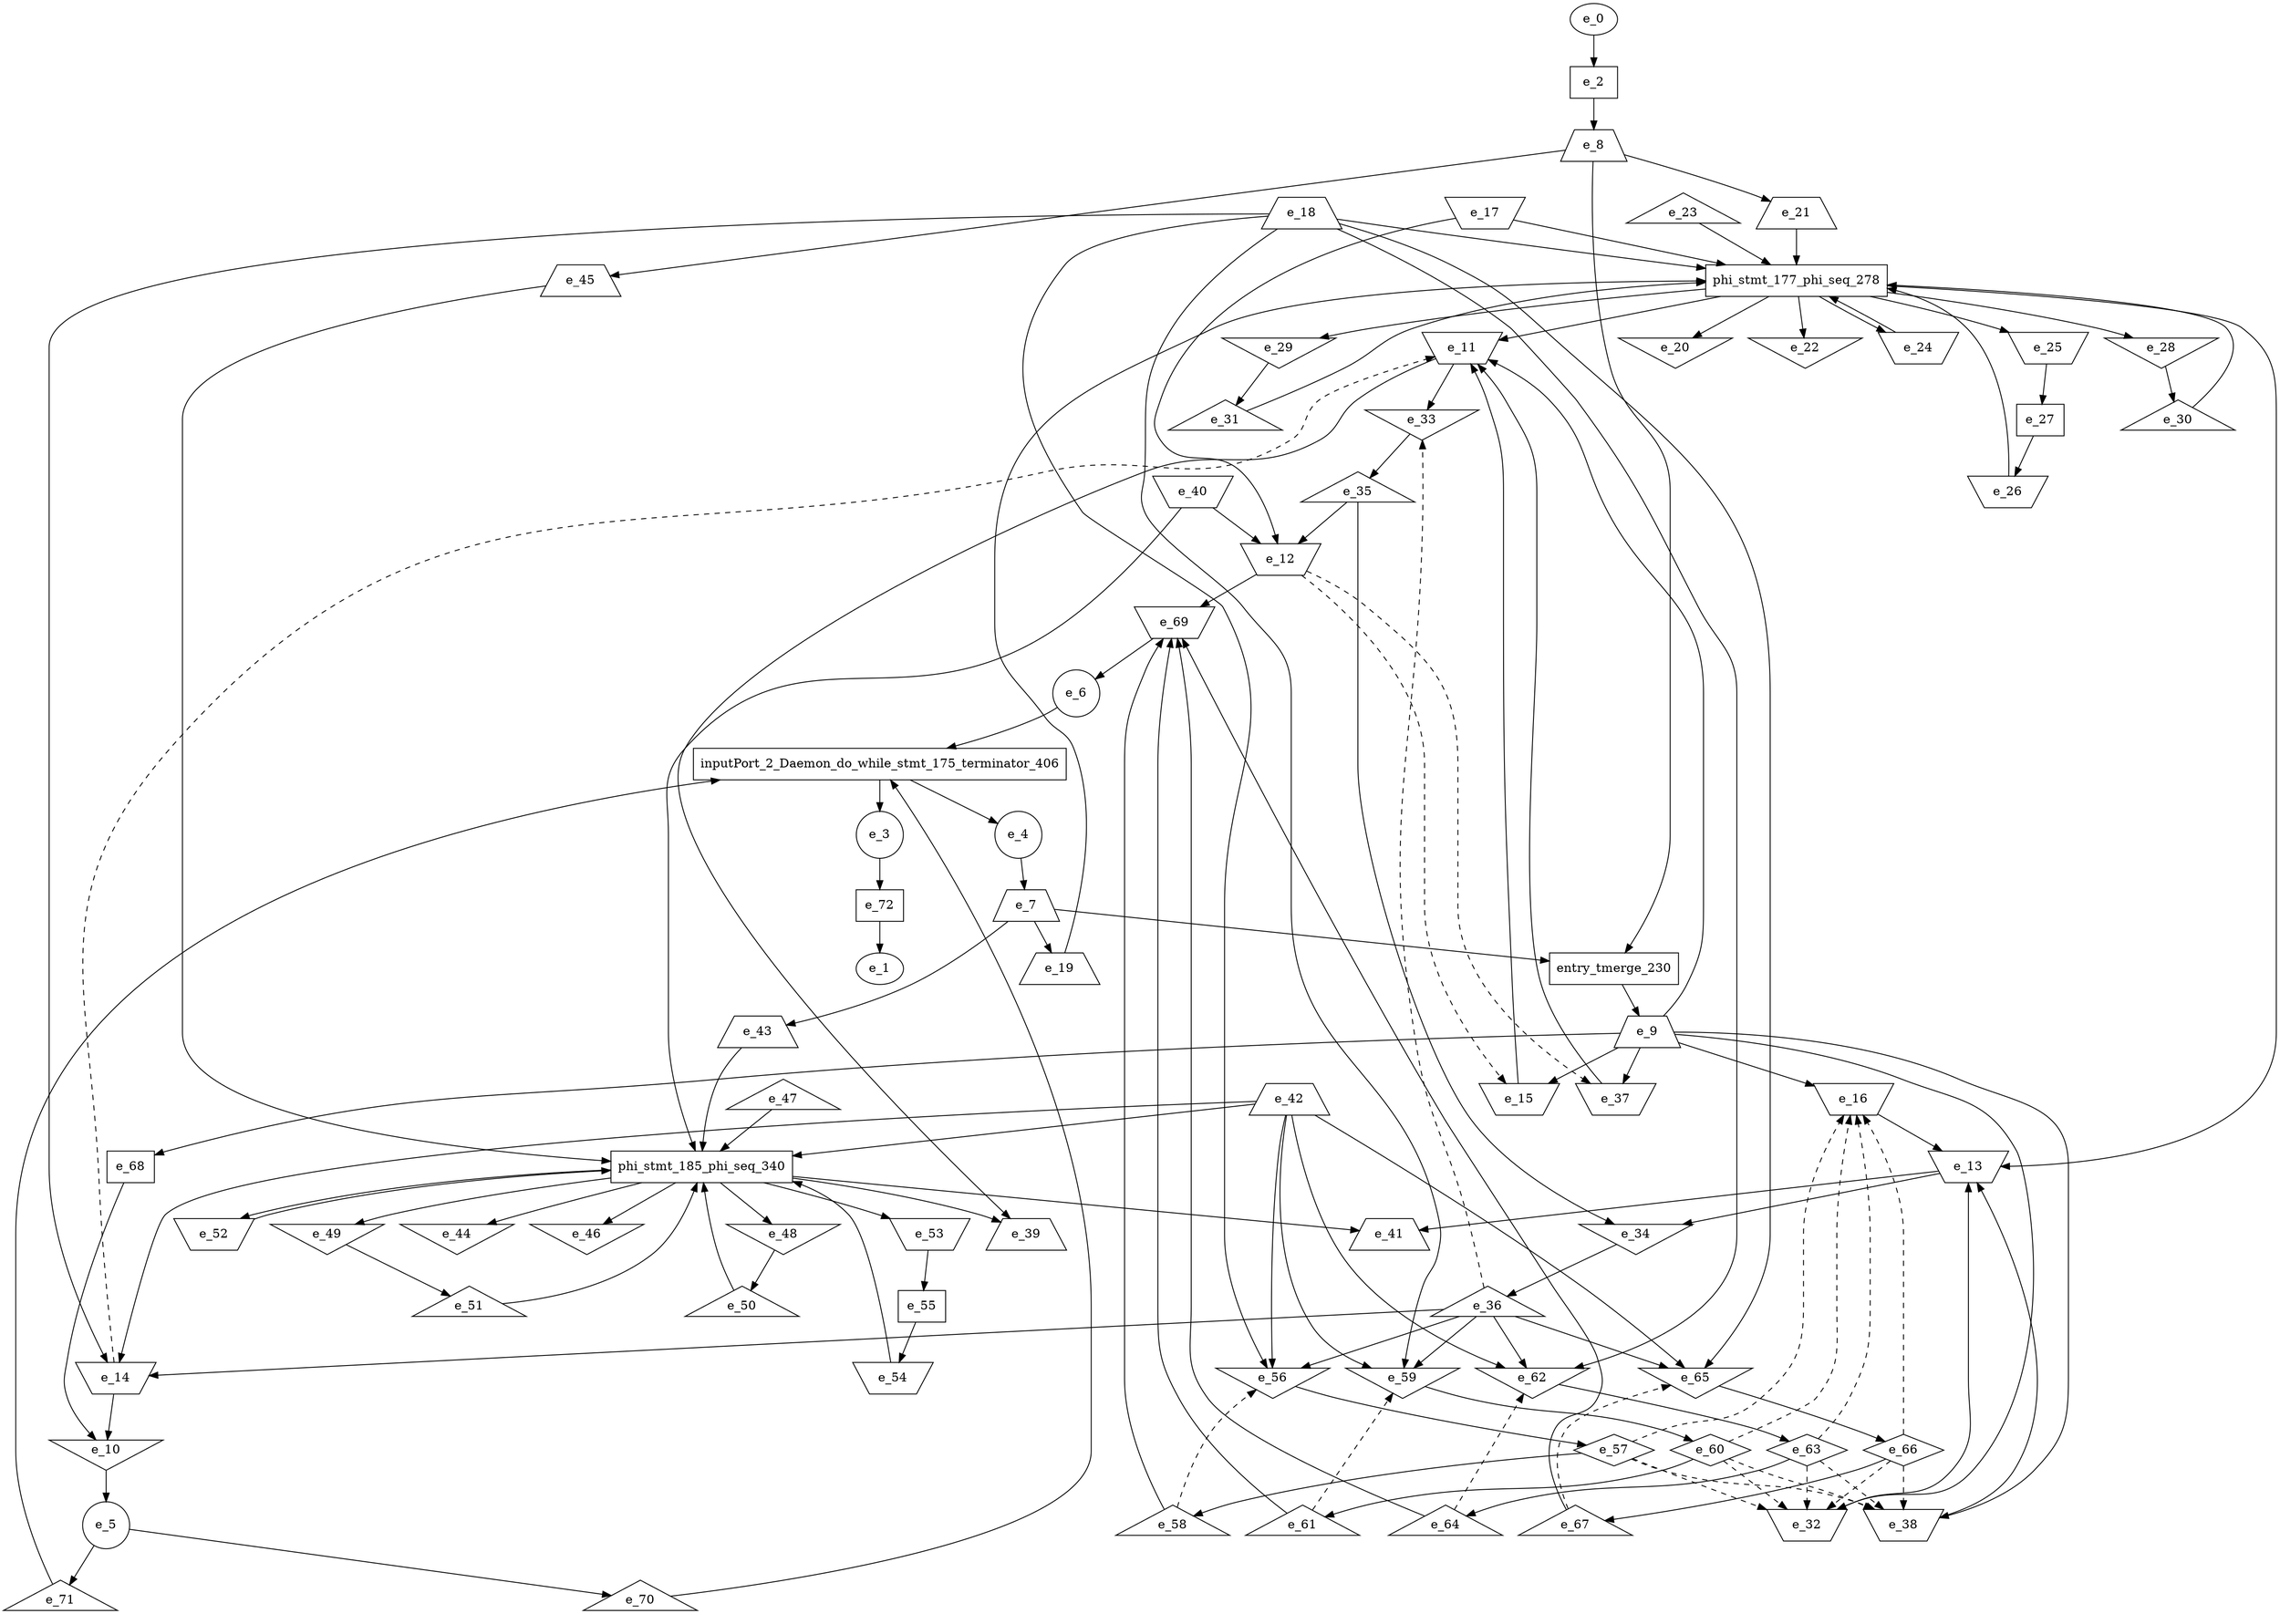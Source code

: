 digraph control_path {
  e_0: entry_node : n ;
  e_1: exit_node : s ;
  e_2 [shape = dot];
  e_3 [shape = circle];
  e_4 [shape = circle];
  e_5 [shape = circle];
  e_6 [shape = circle];
  e_7 [shape = trapezium];
  e_8 [shape = trapezium];
  e_9 [shape = trapezium];
  e_10 [shape = invtriangle];
  e_11 [shape = invtrapezium];
  e_12 [shape = invtrapezium];
  e_13 [shape = invtrapezium];
  e_14 [shape = invtrapezium];
  e_15 [shape = invtrapezium];
  e_16 [shape = invtrapezium];
  e_17 [shape = invtrapezium];
  e_18 [shape = trapezium];
  e_19 [shape = trapezium];
  e_20 [shape = invtriangle];
  e_21 [shape = trapezium];
  e_22 [shape = invtriangle];
  e_23 [shape = triangle];
  e_24 [shape = invtrapezium];
  e_25 [shape = invtrapezium];
  e_26 [shape = invtrapezium];
  e_27 [shape = dot];
  e_28 [shape = invtriangle];
  e_29 [shape = invtriangle];
  e_30 [shape = triangle];
  e_31 [shape = triangle];
  e_32 [shape = invtrapezium];
  e_33 [shape = invtriangle];
  e_34 [shape = invtriangle];
  e_35 [shape = triangle];
  e_36 [shape = triangle];
  e_37 [shape = invtrapezium];
  e_38 [shape = invtrapezium];
  e_39 [shape = trapezium];
  e_40 [shape = invtrapezium];
  e_41 [shape = trapezium];
  e_42 [shape = trapezium];
  e_43 [shape = trapezium];
  e_44 [shape = invtriangle];
  e_45 [shape = trapezium];
  e_46 [shape = invtriangle];
  e_47 [shape = triangle];
  e_48 [shape = invtriangle];
  e_49 [shape = invtriangle];
  e_50 [shape = triangle];
  e_51 [shape = triangle];
  e_52 [shape = invtrapezium];
  e_53 [shape = invtrapezium];
  e_54 [shape = invtrapezium];
  e_55 [shape = dot];
  e_56 [shape = invtriangle];
  e_57 [shape = diamond];
  e_58 [shape = triangle];
  e_59 [shape = invtriangle];
  e_60 [shape = diamond];
  e_61 [shape = triangle];
  e_62 [shape = invtriangle];
  e_63 [shape = diamond];
  e_64 [shape = triangle];
  e_65 [shape = invtriangle];
  e_66 [shape = diamond];
  e_67 [shape = triangle];
  e_68 [shape = dot];
  e_69 [shape = invtrapezium];
  e_70 [shape = triangle];
  e_71 [shape = triangle];
  e_72 [shape = dot];
  e_72 -> e_1;
  e_0 -> e_2;
  e_10 -> e_5;
  e_69 -> e_6;
  e_4 -> e_7;
  e_2 -> e_8;
  e_14 -> e_10;
  e_68 -> e_10;
  e_9 -> e_11;
  e_15 -> e_11;
  e_37 -> e_11;
  e_14 -> e_11[style = dashed];
  e_17 -> e_12;
  e_35 -> e_12;
  e_40 -> e_12;
  e_16 -> e_13;
  e_32 -> e_13;
  e_38 -> e_13;
  e_18 -> e_14;
  e_36 -> e_14;
  e_42 -> e_14;
  e_9 -> e_15;
  e_12 -> e_15[style = dashed];
  e_9 -> e_16;
  e_57 -> e_16[style = dashed];
  e_60 -> e_16[style = dashed];
  e_63 -> e_16[style = dashed];
  e_66 -> e_16[style = dashed];
  e_7 -> e_19;
  e_8 -> e_21;
  e_27 -> e_26;
  e_25 -> e_27;
  e_28 -> e_30;
  e_29 -> e_31;
  e_9 -> e_32;
  e_57 -> e_32[style = dashed];
  e_60 -> e_32[style = dashed];
  e_63 -> e_32[style = dashed];
  e_66 -> e_32[style = dashed];
  e_11 -> e_33;
  e_36 -> e_33[style = dashed];
  e_13 -> e_34;
  e_35 -> e_34;
  e_33 -> e_35;
  e_34 -> e_36;
  e_9 -> e_37;
  e_12 -> e_37[style = dashed];
  e_9 -> e_38;
  e_57 -> e_38[style = dashed];
  e_60 -> e_38[style = dashed];
  e_63 -> e_38[style = dashed];
  e_66 -> e_38[style = dashed];
  e_11 -> e_39;
  e_13 -> e_41;
  e_7 -> e_43;
  e_8 -> e_45;
  e_48 -> e_50;
  e_49 -> e_51;
  e_55 -> e_54;
  e_53 -> e_55;
  e_18 -> e_56;
  e_36 -> e_56;
  e_42 -> e_56;
  e_58 -> e_56[style = dashed];
  e_56 -> e_57;
  e_57 -> e_58;
  e_18 -> e_59;
  e_36 -> e_59;
  e_42 -> e_59;
  e_61 -> e_59[style = dashed];
  e_59 -> e_60;
  e_60 -> e_61;
  e_18 -> e_62;
  e_36 -> e_62;
  e_42 -> e_62;
  e_64 -> e_62[style = dashed];
  e_62 -> e_63;
  e_63 -> e_64;
  e_18 -> e_65;
  e_36 -> e_65;
  e_42 -> e_65;
  e_67 -> e_65[style = dashed];
  e_65 -> e_66;
  e_66 -> e_67;
  e_9 -> e_68;
  e_12 -> e_69;
  e_58 -> e_69;
  e_61 -> e_69;
  e_64 -> e_69;
  e_67 -> e_69;
  e_5 -> e_70;
  e_5 -> e_71;
  e_3 -> e_72;
  inputPort_2_Daemon_do_while_stmt_175_terminator_406 [shape=rectangle];
e_6 -> inputPort_2_Daemon_do_while_stmt_175_terminator_406;
e_71 -> inputPort_2_Daemon_do_while_stmt_175_terminator_406;
e_70 -> inputPort_2_Daemon_do_while_stmt_175_terminator_406;
inputPort_2_Daemon_do_while_stmt_175_terminator_406 -> e_4;
inputPort_2_Daemon_do_while_stmt_175_terminator_406 -> e_3;
  phi_stmt_177_phi_seq_278 [shape=rectangle];
e_21 -> phi_stmt_177_phi_seq_278;
phi_stmt_177_phi_seq_278 -> e_24;
phi_stmt_177_phi_seq_278 -> e_25;
phi_stmt_177_phi_seq_278 -> e_22;
e_24 -> phi_stmt_177_phi_seq_278;
e_26 -> phi_stmt_177_phi_seq_278;
e_19 -> phi_stmt_177_phi_seq_278;
phi_stmt_177_phi_seq_278 -> e_28;
phi_stmt_177_phi_seq_278 -> e_29;
phi_stmt_177_phi_seq_278 -> e_20;
e_30 -> phi_stmt_177_phi_seq_278;
e_31 -> phi_stmt_177_phi_seq_278;
e_17 -> phi_stmt_177_phi_seq_278;
e_18 -> phi_stmt_177_phi_seq_278;
phi_stmt_177_phi_seq_278 -> e_11;
phi_stmt_177_phi_seq_278 -> e_13;
e_23 -> phi_stmt_177_phi_seq_278;
  phi_stmt_185_phi_seq_340 [shape=rectangle];
e_43 -> phi_stmt_185_phi_seq_340;
phi_stmt_185_phi_seq_340 -> e_48;
phi_stmt_185_phi_seq_340 -> e_49;
phi_stmt_185_phi_seq_340 -> e_44;
e_50 -> phi_stmt_185_phi_seq_340;
e_51 -> phi_stmt_185_phi_seq_340;
e_45 -> phi_stmt_185_phi_seq_340;
phi_stmt_185_phi_seq_340 -> e_52;
phi_stmt_185_phi_seq_340 -> e_53;
phi_stmt_185_phi_seq_340 -> e_46;
e_52 -> phi_stmt_185_phi_seq_340;
e_54 -> phi_stmt_185_phi_seq_340;
e_40 -> phi_stmt_185_phi_seq_340;
e_42 -> phi_stmt_185_phi_seq_340;
phi_stmt_185_phi_seq_340 -> e_39;
phi_stmt_185_phi_seq_340 -> e_41;
e_47 -> phi_stmt_185_phi_seq_340;
entry_tmerge_230 [shape = rectangle]; 
e_7 -> entry_tmerge_230;
e_8 -> entry_tmerge_230;
entry_tmerge_230 -> e_9;
}
